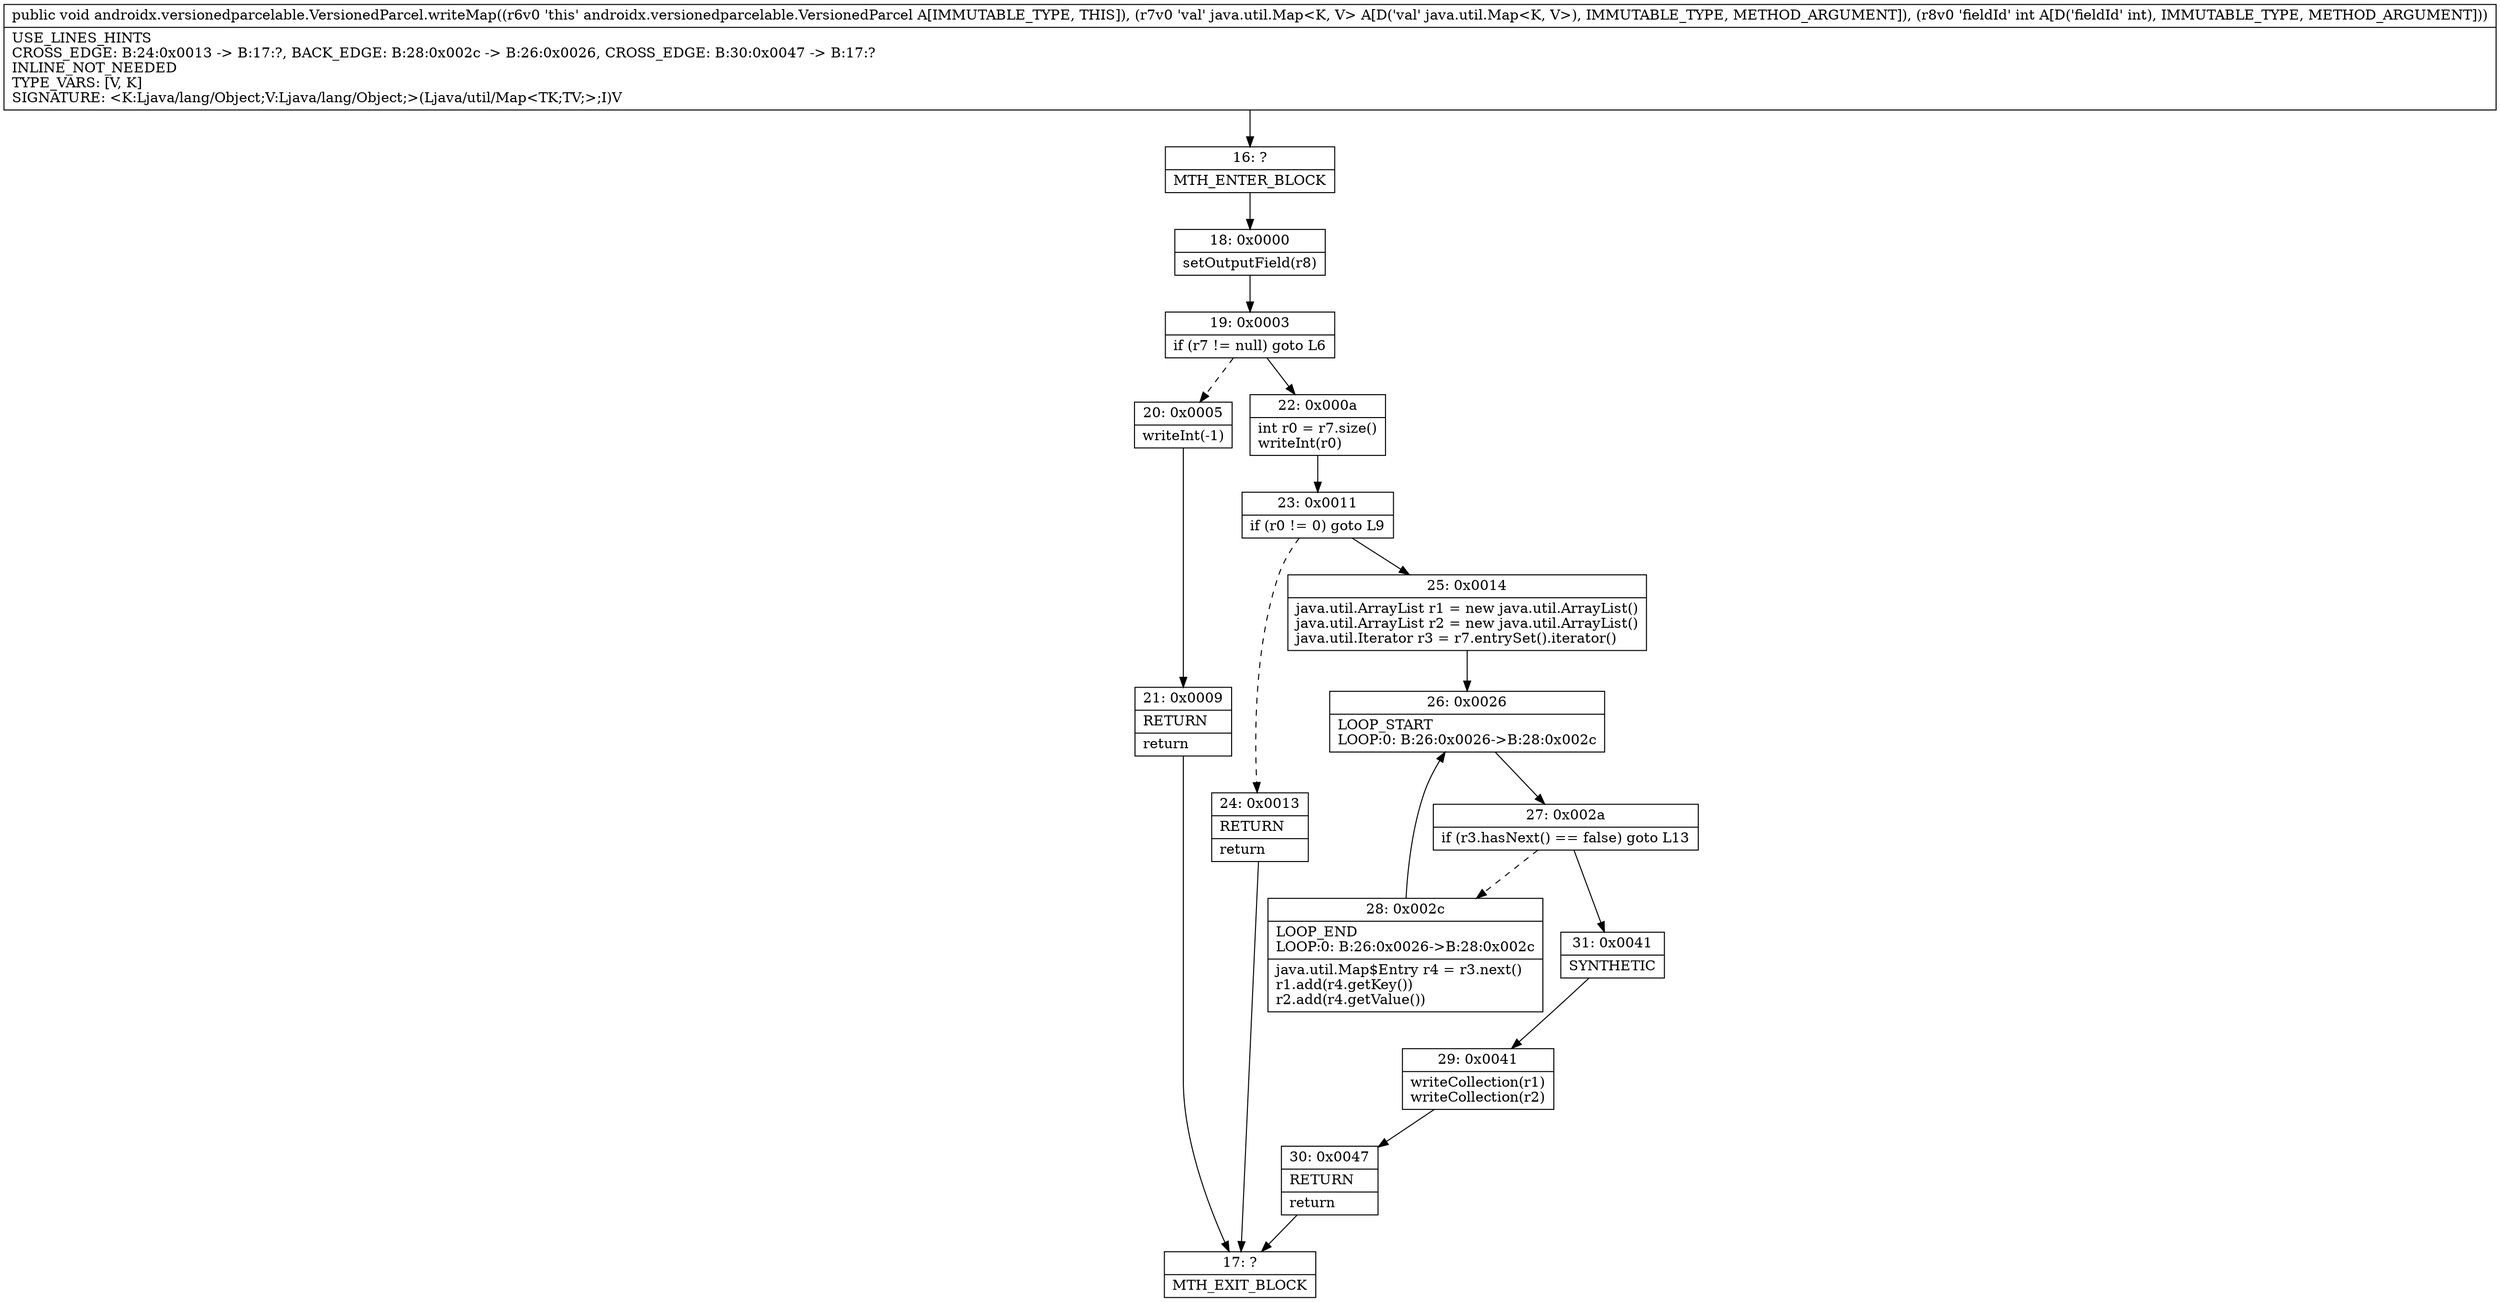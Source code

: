 digraph "CFG forandroidx.versionedparcelable.VersionedParcel.writeMap(Ljava\/util\/Map;I)V" {
Node_16 [shape=record,label="{16\:\ ?|MTH_ENTER_BLOCK\l}"];
Node_18 [shape=record,label="{18\:\ 0x0000|setOutputField(r8)\l}"];
Node_19 [shape=record,label="{19\:\ 0x0003|if (r7 != null) goto L6\l}"];
Node_20 [shape=record,label="{20\:\ 0x0005|writeInt(\-1)\l}"];
Node_21 [shape=record,label="{21\:\ 0x0009|RETURN\l|return\l}"];
Node_17 [shape=record,label="{17\:\ ?|MTH_EXIT_BLOCK\l}"];
Node_22 [shape=record,label="{22\:\ 0x000a|int r0 = r7.size()\lwriteInt(r0)\l}"];
Node_23 [shape=record,label="{23\:\ 0x0011|if (r0 != 0) goto L9\l}"];
Node_24 [shape=record,label="{24\:\ 0x0013|RETURN\l|return\l}"];
Node_25 [shape=record,label="{25\:\ 0x0014|java.util.ArrayList r1 = new java.util.ArrayList()\ljava.util.ArrayList r2 = new java.util.ArrayList()\ljava.util.Iterator r3 = r7.entrySet().iterator()\l}"];
Node_26 [shape=record,label="{26\:\ 0x0026|LOOP_START\lLOOP:0: B:26:0x0026\-\>B:28:0x002c\l}"];
Node_27 [shape=record,label="{27\:\ 0x002a|if (r3.hasNext() == false) goto L13\l}"];
Node_28 [shape=record,label="{28\:\ 0x002c|LOOP_END\lLOOP:0: B:26:0x0026\-\>B:28:0x002c\l|java.util.Map$Entry r4 = r3.next()\lr1.add(r4.getKey())\lr2.add(r4.getValue())\l}"];
Node_31 [shape=record,label="{31\:\ 0x0041|SYNTHETIC\l}"];
Node_29 [shape=record,label="{29\:\ 0x0041|writeCollection(r1)\lwriteCollection(r2)\l}"];
Node_30 [shape=record,label="{30\:\ 0x0047|RETURN\l|return\l}"];
MethodNode[shape=record,label="{public void androidx.versionedparcelable.VersionedParcel.writeMap((r6v0 'this' androidx.versionedparcelable.VersionedParcel A[IMMUTABLE_TYPE, THIS]), (r7v0 'val' java.util.Map\<K, V\> A[D('val' java.util.Map\<K, V\>), IMMUTABLE_TYPE, METHOD_ARGUMENT]), (r8v0 'fieldId' int A[D('fieldId' int), IMMUTABLE_TYPE, METHOD_ARGUMENT]))  | USE_LINES_HINTS\lCROSS_EDGE: B:24:0x0013 \-\> B:17:?, BACK_EDGE: B:28:0x002c \-\> B:26:0x0026, CROSS_EDGE: B:30:0x0047 \-\> B:17:?\lINLINE_NOT_NEEDED\lTYPE_VARS: [V, K]\lSIGNATURE: \<K:Ljava\/lang\/Object;V:Ljava\/lang\/Object;\>(Ljava\/util\/Map\<TK;TV;\>;I)V\l}"];
MethodNode -> Node_16;Node_16 -> Node_18;
Node_18 -> Node_19;
Node_19 -> Node_20[style=dashed];
Node_19 -> Node_22;
Node_20 -> Node_21;
Node_21 -> Node_17;
Node_22 -> Node_23;
Node_23 -> Node_24[style=dashed];
Node_23 -> Node_25;
Node_24 -> Node_17;
Node_25 -> Node_26;
Node_26 -> Node_27;
Node_27 -> Node_28[style=dashed];
Node_27 -> Node_31;
Node_28 -> Node_26;
Node_31 -> Node_29;
Node_29 -> Node_30;
Node_30 -> Node_17;
}

